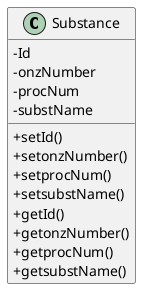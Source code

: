 @startuml
'https://plantuml.com/sequence-diagram

skinparam classAttributeIconSize 0
'class ProcedureClass {
'    -id
'     -pNumber
'     -pDescription
'     -pForE
'     -pEffect
'     -pPrinciple
'     -pClothing
'     -pEvacuation
'     -pFire
'     -pLorS
'     -pFirstAid
'
'      +setpNumber()
'      +setpDescription()
'      +setpForE()
'      +setpEffect()
'      +setpPrinciple()
'      +setpClothing()
'      +setpEvacuation()
'      +setpFire()
'      +setpLorS()
'      +setpFirstAid()
'           +getpNumber()
'            +getpDescription()
'            +getpForE()
'            +getpEffect()
'            +getpPrinciple()
'            +getpClothing()
'            +getpEvacuation()
'            +getpFire()
'            +getpLorS()
'            +getpFirstAid()
'
'}


class Substance {
     -Id
     -onzNumber
     -procNum
     -substName
          +setId()
          +setonzNumber()
          +setprocNum()
          +setsubstName()
                    +getId()
                    +getonzNumber()
                    +getprocNum()
                    +getsubstName()

}

@enduml
